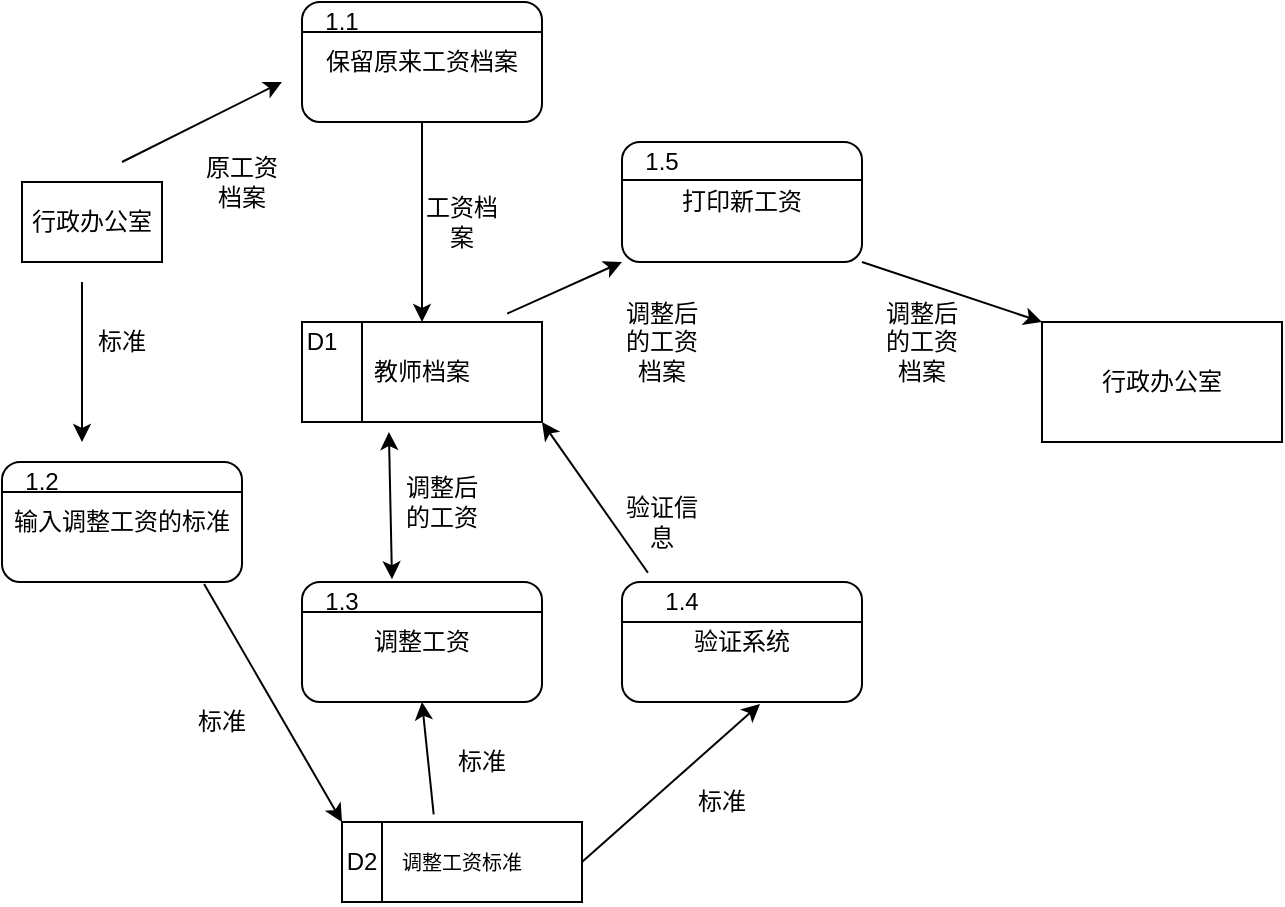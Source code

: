 <mxfile version="14.6.11" type="github" pages="2">
  <diagram id="WbBCvXMucLqOIzaJ2uac" name="Page-1">
    <mxGraphModel dx="1392" dy="633" grid="1" gridSize="10" guides="1" tooltips="1" connect="1" arrows="1" fold="1" page="1" pageScale="1" pageWidth="827" pageHeight="1169" math="0" shadow="0">
      <root>
        <mxCell id="0" />
        <mxCell id="1" parent="0" />
        <mxCell id="8v6AbPJRWMZeJ-sW5OFq-3" value="行政办公室" style="rounded=0;whiteSpace=wrap;html=1;" vertex="1" parent="1">
          <mxGeometry x="10" y="210" width="70" height="40" as="geometry" />
        </mxCell>
        <mxCell id="8v6AbPJRWMZeJ-sW5OFq-7" value="教师档案" style="rounded=0;whiteSpace=wrap;html=1;" vertex="1" parent="1">
          <mxGeometry x="150" y="280" width="120" height="50" as="geometry" />
        </mxCell>
        <mxCell id="8v6AbPJRWMZeJ-sW5OFq-8" value="输入调整工资的标准" style="rounded=1;whiteSpace=wrap;html=1;" vertex="1" parent="1">
          <mxGeometry y="350" width="120" height="60" as="geometry" />
        </mxCell>
        <mxCell id="8v6AbPJRWMZeJ-sW5OFq-9" value="保留原来工资档案" style="rounded=1;whiteSpace=wrap;html=1;" vertex="1" parent="1">
          <mxGeometry x="150" y="120" width="120" height="60" as="geometry" />
        </mxCell>
        <mxCell id="8v6AbPJRWMZeJ-sW5OFq-10" value="&lt;font style=&quot;font-size: 10px&quot;&gt;调整工资标准&lt;/font&gt;" style="rounded=0;whiteSpace=wrap;html=1;" vertex="1" parent="1">
          <mxGeometry x="170" y="530" width="120" height="40" as="geometry" />
        </mxCell>
        <mxCell id="8v6AbPJRWMZeJ-sW5OFq-11" value="调整工资" style="rounded=1;whiteSpace=wrap;html=1;" vertex="1" parent="1">
          <mxGeometry x="150" y="410" width="120" height="60" as="geometry" />
        </mxCell>
        <mxCell id="8v6AbPJRWMZeJ-sW5OFq-12" value="打印新工资" style="rounded=1;whiteSpace=wrap;html=1;" vertex="1" parent="1">
          <mxGeometry x="310" y="190" width="120" height="60" as="geometry" />
        </mxCell>
        <mxCell id="8v6AbPJRWMZeJ-sW5OFq-13" value="验证系统" style="rounded=1;whiteSpace=wrap;html=1;" vertex="1" parent="1">
          <mxGeometry x="310" y="410" width="120" height="60" as="geometry" />
        </mxCell>
        <mxCell id="8v6AbPJRWMZeJ-sW5OFq-14" value="行政办公室" style="rounded=0;whiteSpace=wrap;html=1;" vertex="1" parent="1">
          <mxGeometry x="520" y="280" width="120" height="60" as="geometry" />
        </mxCell>
        <mxCell id="8v6AbPJRWMZeJ-sW5OFq-20" value="" style="endArrow=classic;html=1;" edge="1" parent="1">
          <mxGeometry width="50" height="50" relative="1" as="geometry">
            <mxPoint x="60" y="200" as="sourcePoint" />
            <mxPoint x="140" y="160" as="targetPoint" />
            <Array as="points" />
          </mxGeometry>
        </mxCell>
        <mxCell id="8v6AbPJRWMZeJ-sW5OFq-21" value="" style="endArrow=none;html=1;entryX=0.25;entryY=0;entryDx=0;entryDy=0;" edge="1" parent="1" target="8v6AbPJRWMZeJ-sW5OFq-7">
          <mxGeometry width="50" height="50" relative="1" as="geometry">
            <mxPoint x="180" y="330" as="sourcePoint" />
            <mxPoint x="230" y="290" as="targetPoint" />
          </mxGeometry>
        </mxCell>
        <mxCell id="8v6AbPJRWMZeJ-sW5OFq-22" value="" style="endArrow=classic;html=1;" edge="1" parent="1">
          <mxGeometry width="50" height="50" relative="1" as="geometry">
            <mxPoint x="40" y="260" as="sourcePoint" />
            <mxPoint x="40" y="340" as="targetPoint" />
          </mxGeometry>
        </mxCell>
        <mxCell id="8v6AbPJRWMZeJ-sW5OFq-23" value="" style="endArrow=none;html=1;entryX=1;entryY=0.25;entryDx=0;entryDy=0;startArrow=none;" edge="1" parent="1" target="8v6AbPJRWMZeJ-sW5OFq-9">
          <mxGeometry width="50" height="50" relative="1" as="geometry">
            <mxPoint x="150" y="135" as="sourcePoint" />
            <mxPoint x="240" y="140" as="targetPoint" />
          </mxGeometry>
        </mxCell>
        <mxCell id="8v6AbPJRWMZeJ-sW5OFq-24" value="D1" style="text;html=1;strokeColor=none;fillColor=none;align=center;verticalAlign=middle;whiteSpace=wrap;rounded=0;" vertex="1" parent="1">
          <mxGeometry x="140" y="280" width="40" height="20" as="geometry" />
        </mxCell>
        <mxCell id="8v6AbPJRWMZeJ-sW5OFq-27" value="标准" style="text;html=1;strokeColor=none;fillColor=none;align=center;verticalAlign=middle;whiteSpace=wrap;rounded=0;" vertex="1" parent="1">
          <mxGeometry x="90" y="470" width="40" height="20" as="geometry" />
        </mxCell>
        <mxCell id="8v6AbPJRWMZeJ-sW5OFq-28" value="" style="endArrow=classic;html=1;exitX=0.842;exitY=1.017;exitDx=0;exitDy=0;exitPerimeter=0;entryX=0;entryY=0;entryDx=0;entryDy=0;" edge="1" parent="1" source="8v6AbPJRWMZeJ-sW5OFq-8" target="8v6AbPJRWMZeJ-sW5OFq-10">
          <mxGeometry width="50" height="50" relative="1" as="geometry">
            <mxPoint x="50" y="490" as="sourcePoint" />
            <mxPoint x="100" y="440" as="targetPoint" />
          </mxGeometry>
        </mxCell>
        <mxCell id="8v6AbPJRWMZeJ-sW5OFq-29" value="" style="endArrow=none;html=1;exitX=0;exitY=0.25;exitDx=0;exitDy=0;entryX=1;entryY=0.25;entryDx=0;entryDy=0;" edge="1" parent="1" source="8v6AbPJRWMZeJ-sW5OFq-8" target="8v6AbPJRWMZeJ-sW5OFq-8">
          <mxGeometry width="50" height="50" relative="1" as="geometry">
            <mxPoint x="30" y="410" as="sourcePoint" />
            <mxPoint x="80" y="360" as="targetPoint" />
          </mxGeometry>
        </mxCell>
        <mxCell id="8v6AbPJRWMZeJ-sW5OFq-35" value="" style="endArrow=none;html=1;exitX=0;exitY=0.25;exitDx=0;exitDy=0;entryX=1;entryY=0.25;entryDx=0;entryDy=0;" edge="1" parent="1" source="8v6AbPJRWMZeJ-sW5OFq-11" target="8v6AbPJRWMZeJ-sW5OFq-11">
          <mxGeometry width="50" height="50" relative="1" as="geometry">
            <mxPoint x="170" y="470" as="sourcePoint" />
            <mxPoint x="220" y="420" as="targetPoint" />
          </mxGeometry>
        </mxCell>
        <mxCell id="8v6AbPJRWMZeJ-sW5OFq-37" value="" style="endArrow=none;html=1;exitX=0;exitY=0.25;exitDx=0;exitDy=0;entryX=1;entryY=0.25;entryDx=0;entryDy=0;" edge="1" parent="1">
          <mxGeometry width="50" height="50" relative="1" as="geometry">
            <mxPoint x="310" y="430" as="sourcePoint" />
            <mxPoint x="430" y="430" as="targetPoint" />
          </mxGeometry>
        </mxCell>
        <mxCell id="8v6AbPJRWMZeJ-sW5OFq-38" value="" style="endArrow=none;html=1;exitX=0;exitY=0.25;exitDx=0;exitDy=0;entryX=1;entryY=0.25;entryDx=0;entryDy=0;" edge="1" parent="1">
          <mxGeometry width="50" height="50" relative="1" as="geometry">
            <mxPoint x="310" y="209" as="sourcePoint" />
            <mxPoint x="430" y="209" as="targetPoint" />
          </mxGeometry>
        </mxCell>
        <mxCell id="8v6AbPJRWMZeJ-sW5OFq-39" value="" style="endArrow=none;html=1;entryX=0.25;entryY=0;entryDx=0;entryDy=0;" edge="1" parent="1">
          <mxGeometry width="50" height="50" relative="1" as="geometry">
            <mxPoint x="190" y="570" as="sourcePoint" />
            <mxPoint x="190" y="530" as="targetPoint" />
          </mxGeometry>
        </mxCell>
        <mxCell id="8v6AbPJRWMZeJ-sW5OFq-44" value="1.1" style="text;html=1;strokeColor=none;fillColor=none;align=center;verticalAlign=middle;whiteSpace=wrap;rounded=0;" vertex="1" parent="1">
          <mxGeometry x="150" y="120" width="40" height="20" as="geometry" />
        </mxCell>
        <mxCell id="8v6AbPJRWMZeJ-sW5OFq-45" value="1.2" style="text;html=1;strokeColor=none;fillColor=none;align=center;verticalAlign=middle;whiteSpace=wrap;rounded=0;" vertex="1" parent="1">
          <mxGeometry y="350" width="40" height="20" as="geometry" />
        </mxCell>
        <mxCell id="8v6AbPJRWMZeJ-sW5OFq-47" value="" style="endArrow=classic;startArrow=classic;html=1;entryX=0.362;entryY=1.1;entryDx=0;entryDy=0;entryPerimeter=0;exitX=0.375;exitY=-0.023;exitDx=0;exitDy=0;exitPerimeter=0;" edge="1" parent="1" source="8v6AbPJRWMZeJ-sW5OFq-11" target="8v6AbPJRWMZeJ-sW5OFq-7">
          <mxGeometry width="50" height="50" relative="1" as="geometry">
            <mxPoint x="190" y="400" as="sourcePoint" />
            <mxPoint x="240" y="350" as="targetPoint" />
          </mxGeometry>
        </mxCell>
        <mxCell id="8v6AbPJRWMZeJ-sW5OFq-49" value="1.3" style="text;html=1;strokeColor=none;fillColor=none;align=center;verticalAlign=middle;whiteSpace=wrap;rounded=0;" vertex="1" parent="1">
          <mxGeometry x="150" y="410" width="40" height="20" as="geometry" />
        </mxCell>
        <mxCell id="8v6AbPJRWMZeJ-sW5OFq-50" value="D2" style="text;html=1;strokeColor=none;fillColor=none;align=center;verticalAlign=middle;whiteSpace=wrap;rounded=0;" vertex="1" parent="1">
          <mxGeometry x="160" y="540" width="40" height="20" as="geometry" />
        </mxCell>
        <mxCell id="8v6AbPJRWMZeJ-sW5OFq-51" value="" style="endArrow=classic;html=1;exitX=0.382;exitY=-0.095;exitDx=0;exitDy=0;exitPerimeter=0;entryX=0.5;entryY=1;entryDx=0;entryDy=0;" edge="1" parent="1" source="8v6AbPJRWMZeJ-sW5OFq-10" target="8v6AbPJRWMZeJ-sW5OFq-11">
          <mxGeometry width="50" height="50" relative="1" as="geometry">
            <mxPoint x="230" y="530" as="sourcePoint" />
            <mxPoint x="220" y="469" as="targetPoint" />
          </mxGeometry>
        </mxCell>
        <mxCell id="8v6AbPJRWMZeJ-sW5OFq-52" value="" style="endArrow=classic;html=1;exitX=0.855;exitY=-0.084;exitDx=0;exitDy=0;exitPerimeter=0;" edge="1" parent="1" source="8v6AbPJRWMZeJ-sW5OFq-7">
          <mxGeometry width="50" height="50" relative="1" as="geometry">
            <mxPoint x="260" y="300" as="sourcePoint" />
            <mxPoint x="310" y="250" as="targetPoint" />
          </mxGeometry>
        </mxCell>
        <mxCell id="8v6AbPJRWMZeJ-sW5OFq-53" value="" style="endArrow=classic;html=1;entryX=1;entryY=1;entryDx=0;entryDy=0;exitX=0.108;exitY=-0.077;exitDx=0;exitDy=0;exitPerimeter=0;" edge="1" parent="1" source="8v6AbPJRWMZeJ-sW5OFq-13" target="8v6AbPJRWMZeJ-sW5OFq-7">
          <mxGeometry width="50" height="50" relative="1" as="geometry">
            <mxPoint x="290" y="420" as="sourcePoint" />
            <mxPoint x="340" y="370" as="targetPoint" />
          </mxGeometry>
        </mxCell>
        <mxCell id="8v6AbPJRWMZeJ-sW5OFq-54" value="" style="endArrow=classic;html=1;exitX=1;exitY=0.5;exitDx=0;exitDy=0;entryX=0.575;entryY=1.017;entryDx=0;entryDy=0;entryPerimeter=0;" edge="1" parent="1" source="8v6AbPJRWMZeJ-sW5OFq-10" target="8v6AbPJRWMZeJ-sW5OFq-13">
          <mxGeometry width="50" height="50" relative="1" as="geometry">
            <mxPoint x="310" y="550" as="sourcePoint" />
            <mxPoint x="360" y="500" as="targetPoint" />
          </mxGeometry>
        </mxCell>
        <mxCell id="8v6AbPJRWMZeJ-sW5OFq-55" value="" style="endArrow=classic;html=1;exitX=1;exitY=1;exitDx=0;exitDy=0;entryX=0;entryY=0;entryDx=0;entryDy=0;" edge="1" parent="1" source="8v6AbPJRWMZeJ-sW5OFq-12" target="8v6AbPJRWMZeJ-sW5OFq-14">
          <mxGeometry width="50" height="50" relative="1" as="geometry">
            <mxPoint x="480" y="300" as="sourcePoint" />
            <mxPoint x="530" y="250" as="targetPoint" />
          </mxGeometry>
        </mxCell>
        <mxCell id="8v6AbPJRWMZeJ-sW5OFq-56" value="1.4" style="text;html=1;strokeColor=none;fillColor=none;align=center;verticalAlign=middle;whiteSpace=wrap;rounded=0;" vertex="1" parent="1">
          <mxGeometry x="320" y="410" width="40" height="20" as="geometry" />
        </mxCell>
        <mxCell id="8v6AbPJRWMZeJ-sW5OFq-57" value="1.5" style="text;html=1;strokeColor=none;fillColor=none;align=center;verticalAlign=middle;whiteSpace=wrap;rounded=0;" vertex="1" parent="1">
          <mxGeometry x="310" y="190" width="40" height="20" as="geometry" />
        </mxCell>
        <mxCell id="8v6AbPJRWMZeJ-sW5OFq-58" value="标准" style="text;html=1;strokeColor=none;fillColor=none;align=center;verticalAlign=middle;whiteSpace=wrap;rounded=0;" vertex="1" parent="1">
          <mxGeometry x="40" y="280" width="40" height="20" as="geometry" />
        </mxCell>
        <mxCell id="8v6AbPJRWMZeJ-sW5OFq-59" value="原工资档案" style="text;html=1;strokeColor=none;fillColor=none;align=center;verticalAlign=middle;whiteSpace=wrap;rounded=0;" vertex="1" parent="1">
          <mxGeometry x="100" y="200" width="40" height="20" as="geometry" />
        </mxCell>
        <mxCell id="8v6AbPJRWMZeJ-sW5OFq-63" value="" style="endArrow=classic;html=1;exitX=0.5;exitY=1;exitDx=0;exitDy=0;entryX=0.5;entryY=0;entryDx=0;entryDy=0;" edge="1" parent="1" source="8v6AbPJRWMZeJ-sW5OFq-9" target="8v6AbPJRWMZeJ-sW5OFq-7">
          <mxGeometry width="50" height="50" relative="1" as="geometry">
            <mxPoint x="200" y="240" as="sourcePoint" />
            <mxPoint x="250" y="190" as="targetPoint" />
          </mxGeometry>
        </mxCell>
        <mxCell id="8v6AbPJRWMZeJ-sW5OFq-64" value="工资档案" style="text;html=1;strokeColor=none;fillColor=none;align=center;verticalAlign=middle;whiteSpace=wrap;rounded=0;" vertex="1" parent="1">
          <mxGeometry x="210" y="220" width="40" height="20" as="geometry" />
        </mxCell>
        <mxCell id="8v6AbPJRWMZeJ-sW5OFq-65" value="标准" style="text;html=1;strokeColor=none;fillColor=none;align=center;verticalAlign=middle;whiteSpace=wrap;rounded=0;" vertex="1" parent="1">
          <mxGeometry x="220" y="490" width="40" height="20" as="geometry" />
        </mxCell>
        <mxCell id="8v6AbPJRWMZeJ-sW5OFq-66" value="调整后的工资" style="text;html=1;strokeColor=none;fillColor=none;align=center;verticalAlign=middle;whiteSpace=wrap;rounded=0;" vertex="1" parent="1">
          <mxGeometry x="200" y="360" width="40" height="20" as="geometry" />
        </mxCell>
        <mxCell id="8v6AbPJRWMZeJ-sW5OFq-67" value="标准" style="text;html=1;strokeColor=none;fillColor=none;align=center;verticalAlign=middle;whiteSpace=wrap;rounded=0;" vertex="1" parent="1">
          <mxGeometry x="340" y="510" width="40" height="20" as="geometry" />
        </mxCell>
        <mxCell id="8v6AbPJRWMZeJ-sW5OFq-68" value="验证信息" style="text;html=1;strokeColor=none;fillColor=none;align=center;verticalAlign=middle;whiteSpace=wrap;rounded=0;" vertex="1" parent="1">
          <mxGeometry x="310" y="370" width="40" height="20" as="geometry" />
        </mxCell>
        <mxCell id="8v6AbPJRWMZeJ-sW5OFq-69" value="调整后的工资档案" style="text;html=1;strokeColor=none;fillColor=none;align=center;verticalAlign=middle;whiteSpace=wrap;rounded=0;" vertex="1" parent="1">
          <mxGeometry x="310" y="280" width="40" height="20" as="geometry" />
        </mxCell>
        <mxCell id="8v6AbPJRWMZeJ-sW5OFq-70" value="调整后的工资档案" style="text;html=1;strokeColor=none;fillColor=none;align=center;verticalAlign=middle;whiteSpace=wrap;rounded=0;" vertex="1" parent="1">
          <mxGeometry x="440" y="280" width="40" height="20" as="geometry" />
        </mxCell>
      </root>
    </mxGraphModel>
  </diagram>
  <diagram id="CQxPO2mJ2LgYgdMAd_qa" name="Page-2">
    <mxGraphModel dx="1392" dy="633" grid="1" gridSize="10" guides="1" tooltips="1" connect="1" arrows="1" fold="1" page="1" pageScale="1" pageWidth="827" pageHeight="1169" math="0" shadow="0">
      <root>
        <mxCell id="BRRM93oAbVbH7La_WYgD-0" />
        <mxCell id="BRRM93oAbVbH7La_WYgD-1" parent="BRRM93oAbVbH7La_WYgD-0" />
        <mxCell id="BRRM93oAbVbH7La_WYgD-2" value="工资调整系统" style="rounded=1;whiteSpace=wrap;html=1;" vertex="1" parent="BRRM93oAbVbH7La_WYgD-1">
          <mxGeometry x="240" y="40" width="110" height="50" as="geometry" />
        </mxCell>
        <mxCell id="BRRM93oAbVbH7La_WYgD-3" value="保留原有工资档案" style="rounded=1;whiteSpace=wrap;html=1;" vertex="1" parent="BRRM93oAbVbH7La_WYgD-1">
          <mxGeometry x="80" y="130" width="90" height="60" as="geometry" />
        </mxCell>
        <mxCell id="BRRM93oAbVbH7La_WYgD-4" value="调整工资" style="rounded=1;whiteSpace=wrap;html=1;" vertex="1" parent="BRRM93oAbVbH7La_WYgD-1">
          <mxGeometry x="360" y="130" width="90" height="60" as="geometry" />
        </mxCell>
        <mxCell id="BRRM93oAbVbH7La_WYgD-5" value="打印工资表" style="rounded=1;whiteSpace=wrap;html=1;" vertex="1" parent="BRRM93oAbVbH7La_WYgD-1">
          <mxGeometry x="490" y="130" width="90" height="60" as="geometry" />
        </mxCell>
        <mxCell id="BRRM93oAbVbH7La_WYgD-6" value="输入工资档案" style="rounded=1;whiteSpace=wrap;html=1;" vertex="1" parent="BRRM93oAbVbH7La_WYgD-1">
          <mxGeometry x="30" y="250" width="90" height="60" as="geometry" />
        </mxCell>
        <mxCell id="BRRM93oAbVbH7La_WYgD-7" value="输入调整工资标准" style="rounded=1;whiteSpace=wrap;html=1;" vertex="1" parent="BRRM93oAbVbH7La_WYgD-1">
          <mxGeometry x="140" y="250" width="90" height="60" as="geometry" />
        </mxCell>
        <mxCell id="BRRM93oAbVbH7La_WYgD-8" value="按工资多少排序" style="rounded=1;whiteSpace=wrap;html=1;" vertex="1" parent="BRRM93oAbVbH7La_WYgD-1">
          <mxGeometry x="270" y="250" width="80" height="60" as="geometry" />
        </mxCell>
        <mxCell id="BRRM93oAbVbH7La_WYgD-9" value="计算新工资" style="rounded=1;whiteSpace=wrap;html=1;" vertex="1" parent="BRRM93oAbVbH7La_WYgD-1">
          <mxGeometry x="374" y="250" width="80" height="60" as="geometry" />
        </mxCell>
        <mxCell id="BRRM93oAbVbH7La_WYgD-10" value="验证" style="rounded=1;whiteSpace=wrap;html=1;" vertex="1" parent="BRRM93oAbVbH7La_WYgD-1">
          <mxGeometry x="470" y="250" width="80" height="60" as="geometry" />
        </mxCell>
        <mxCell id="BRRM93oAbVbH7La_WYgD-13" value="更新新工资数据" style="rounded=1;whiteSpace=wrap;html=1;" vertex="1" parent="BRRM93oAbVbH7La_WYgD-1">
          <mxGeometry x="570" y="250" width="80" height="60" as="geometry" />
        </mxCell>
        <mxCell id="BRRM93oAbVbH7La_WYgD-20" value="" style="endArrow=none;html=1;fillColor=#000000;" edge="1" parent="BRRM93oAbVbH7La_WYgD-1">
          <mxGeometry width="50" height="50" relative="1" as="geometry">
            <mxPoint x="130" y="110" as="sourcePoint" />
            <mxPoint x="510" y="110" as="targetPoint" />
            <Array as="points">
              <mxPoint x="310" y="110" />
            </Array>
          </mxGeometry>
        </mxCell>
        <mxCell id="BRRM93oAbVbH7La_WYgD-21" value="" style="endArrow=none;html=1;fillColor=#000000;entryX=0.573;entryY=1.02;entryDx=0;entryDy=0;entryPerimeter=0;" edge="1" parent="BRRM93oAbVbH7La_WYgD-1" target="BRRM93oAbVbH7La_WYgD-2">
          <mxGeometry width="50" height="50" relative="1" as="geometry">
            <mxPoint x="303" y="110" as="sourcePoint" />
            <mxPoint x="310" y="180" as="targetPoint" />
          </mxGeometry>
        </mxCell>
        <mxCell id="BRRM93oAbVbH7La_WYgD-22" value="" style="endArrow=none;html=1;fillColor=#000000;" edge="1" parent="BRRM93oAbVbH7La_WYgD-1">
          <mxGeometry width="50" height="50" relative="1" as="geometry">
            <mxPoint x="130" y="128" as="sourcePoint" />
            <mxPoint x="130" y="110" as="targetPoint" />
          </mxGeometry>
        </mxCell>
        <mxCell id="BRRM93oAbVbH7La_WYgD-23" value="" style="endArrow=none;html=1;fillColor=#000000;" edge="1" parent="BRRM93oAbVbH7La_WYgD-1" source="BRRM93oAbVbH7La_WYgD-4">
          <mxGeometry width="50" height="50" relative="1" as="geometry">
            <mxPoint x="405" y="109.289" as="sourcePoint" />
            <mxPoint x="405" y="110" as="targetPoint" />
          </mxGeometry>
        </mxCell>
        <mxCell id="BRRM93oAbVbH7La_WYgD-24" value="" style="endArrow=none;html=1;fillColor=#000000;" edge="1" parent="BRRM93oAbVbH7La_WYgD-1">
          <mxGeometry width="50" height="50" relative="1" as="geometry">
            <mxPoint x="510" y="130" as="sourcePoint" />
            <mxPoint x="510" y="110" as="targetPoint" />
          </mxGeometry>
        </mxCell>
        <mxCell id="BRRM93oAbVbH7La_WYgD-25" value="" style="endArrow=none;html=1;fillColor=#000000;" edge="1" parent="BRRM93oAbVbH7La_WYgD-1">
          <mxGeometry width="50" height="50" relative="1" as="geometry">
            <mxPoint x="70" y="220" as="sourcePoint" />
            <mxPoint x="180" y="220" as="targetPoint" />
          </mxGeometry>
        </mxCell>
        <mxCell id="BRRM93oAbVbH7La_WYgD-26" value="" style="endArrow=none;html=1;fillColor=#000000;exitX=0.429;exitY=0.003;exitDx=0;exitDy=0;exitPerimeter=0;" edge="1" parent="BRRM93oAbVbH7La_WYgD-1" source="BRRM93oAbVbH7La_WYgD-6">
          <mxGeometry width="50" height="50" relative="1" as="geometry">
            <mxPoint x="30" y="280" as="sourcePoint" />
            <mxPoint x="70" y="220" as="targetPoint" />
          </mxGeometry>
        </mxCell>
        <mxCell id="BRRM93oAbVbH7La_WYgD-27" value="" style="endArrow=none;html=1;fillColor=#000000;exitX=0.5;exitY=0;exitDx=0;exitDy=0;" edge="1" parent="BRRM93oAbVbH7La_WYgD-1" source="BRRM93oAbVbH7La_WYgD-7">
          <mxGeometry width="50" height="50" relative="1" as="geometry">
            <mxPoint x="130" y="280" as="sourcePoint" />
            <mxPoint x="180" y="220" as="targetPoint" />
          </mxGeometry>
        </mxCell>
        <mxCell id="BRRM93oAbVbH7La_WYgD-28" value="" style="endArrow=none;html=1;fillColor=#000000;entryX=0.5;entryY=1;entryDx=0;entryDy=0;" edge="1" parent="BRRM93oAbVbH7La_WYgD-1" target="BRRM93oAbVbH7La_WYgD-3">
          <mxGeometry width="50" height="50" relative="1" as="geometry">
            <mxPoint x="125" y="220" as="sourcePoint" />
            <mxPoint x="160" y="210" as="targetPoint" />
          </mxGeometry>
        </mxCell>
        <mxCell id="BRRM93oAbVbH7La_WYgD-29" value="" style="endArrow=none;html=1;fillColor=#000000;" edge="1" parent="BRRM93oAbVbH7La_WYgD-1">
          <mxGeometry width="50" height="50" relative="1" as="geometry">
            <mxPoint x="320" y="220" as="sourcePoint" />
            <mxPoint x="600" y="220" as="targetPoint" />
          </mxGeometry>
        </mxCell>
        <mxCell id="BRRM93oAbVbH7La_WYgD-30" value="" style="endArrow=none;html=1;fillColor=#000000;entryX=0.611;entryY=1.083;entryDx=0;entryDy=0;entryPerimeter=0;" edge="1" parent="BRRM93oAbVbH7La_WYgD-1" target="BRRM93oAbVbH7La_WYgD-4">
          <mxGeometry width="50" height="50" relative="1" as="geometry">
            <mxPoint x="415" y="220" as="sourcePoint" />
            <mxPoint x="470" y="190" as="targetPoint" />
          </mxGeometry>
        </mxCell>
        <mxCell id="BRRM93oAbVbH7La_WYgD-31" value="" style="endArrow=none;html=1;fillColor=#000000;exitX=0.625;exitY=0;exitDx=0;exitDy=0;exitPerimeter=0;" edge="1" parent="BRRM93oAbVbH7La_WYgD-1" source="BRRM93oAbVbH7La_WYgD-8">
          <mxGeometry width="50" height="50" relative="1" as="geometry">
            <mxPoint x="290" y="270" as="sourcePoint" />
            <mxPoint x="320" y="220" as="targetPoint" />
          </mxGeometry>
        </mxCell>
        <mxCell id="BRRM93oAbVbH7La_WYgD-33" value="" style="endArrow=none;html=1;fillColor=#000000;" edge="1" parent="BRRM93oAbVbH7La_WYgD-1" source="BRRM93oAbVbH7La_WYgD-10">
          <mxGeometry width="50" height="50" relative="1" as="geometry">
            <mxPoint x="510" y="229.289" as="sourcePoint" />
            <mxPoint x="510" y="220" as="targetPoint" />
          </mxGeometry>
        </mxCell>
        <mxCell id="BRRM93oAbVbH7La_WYgD-36" value="" style="endArrow=none;html=1;fillColor=#000000;" edge="1" parent="BRRM93oAbVbH7La_WYgD-1">
          <mxGeometry width="50" height="50" relative="1" as="geometry">
            <mxPoint x="600" y="250" as="sourcePoint" />
            <mxPoint x="600" y="220" as="targetPoint" />
          </mxGeometry>
        </mxCell>
        <mxCell id="BRRM93oAbVbH7La_WYgD-38" value="" style="endArrow=none;html=1;fillColor=#000000;" edge="1" parent="BRRM93oAbVbH7La_WYgD-1">
          <mxGeometry width="50" height="50" relative="1" as="geometry">
            <mxPoint x="400" y="248" as="sourcePoint" />
            <mxPoint x="400" y="220" as="targetPoint" />
          </mxGeometry>
        </mxCell>
      </root>
    </mxGraphModel>
  </diagram>
</mxfile>
